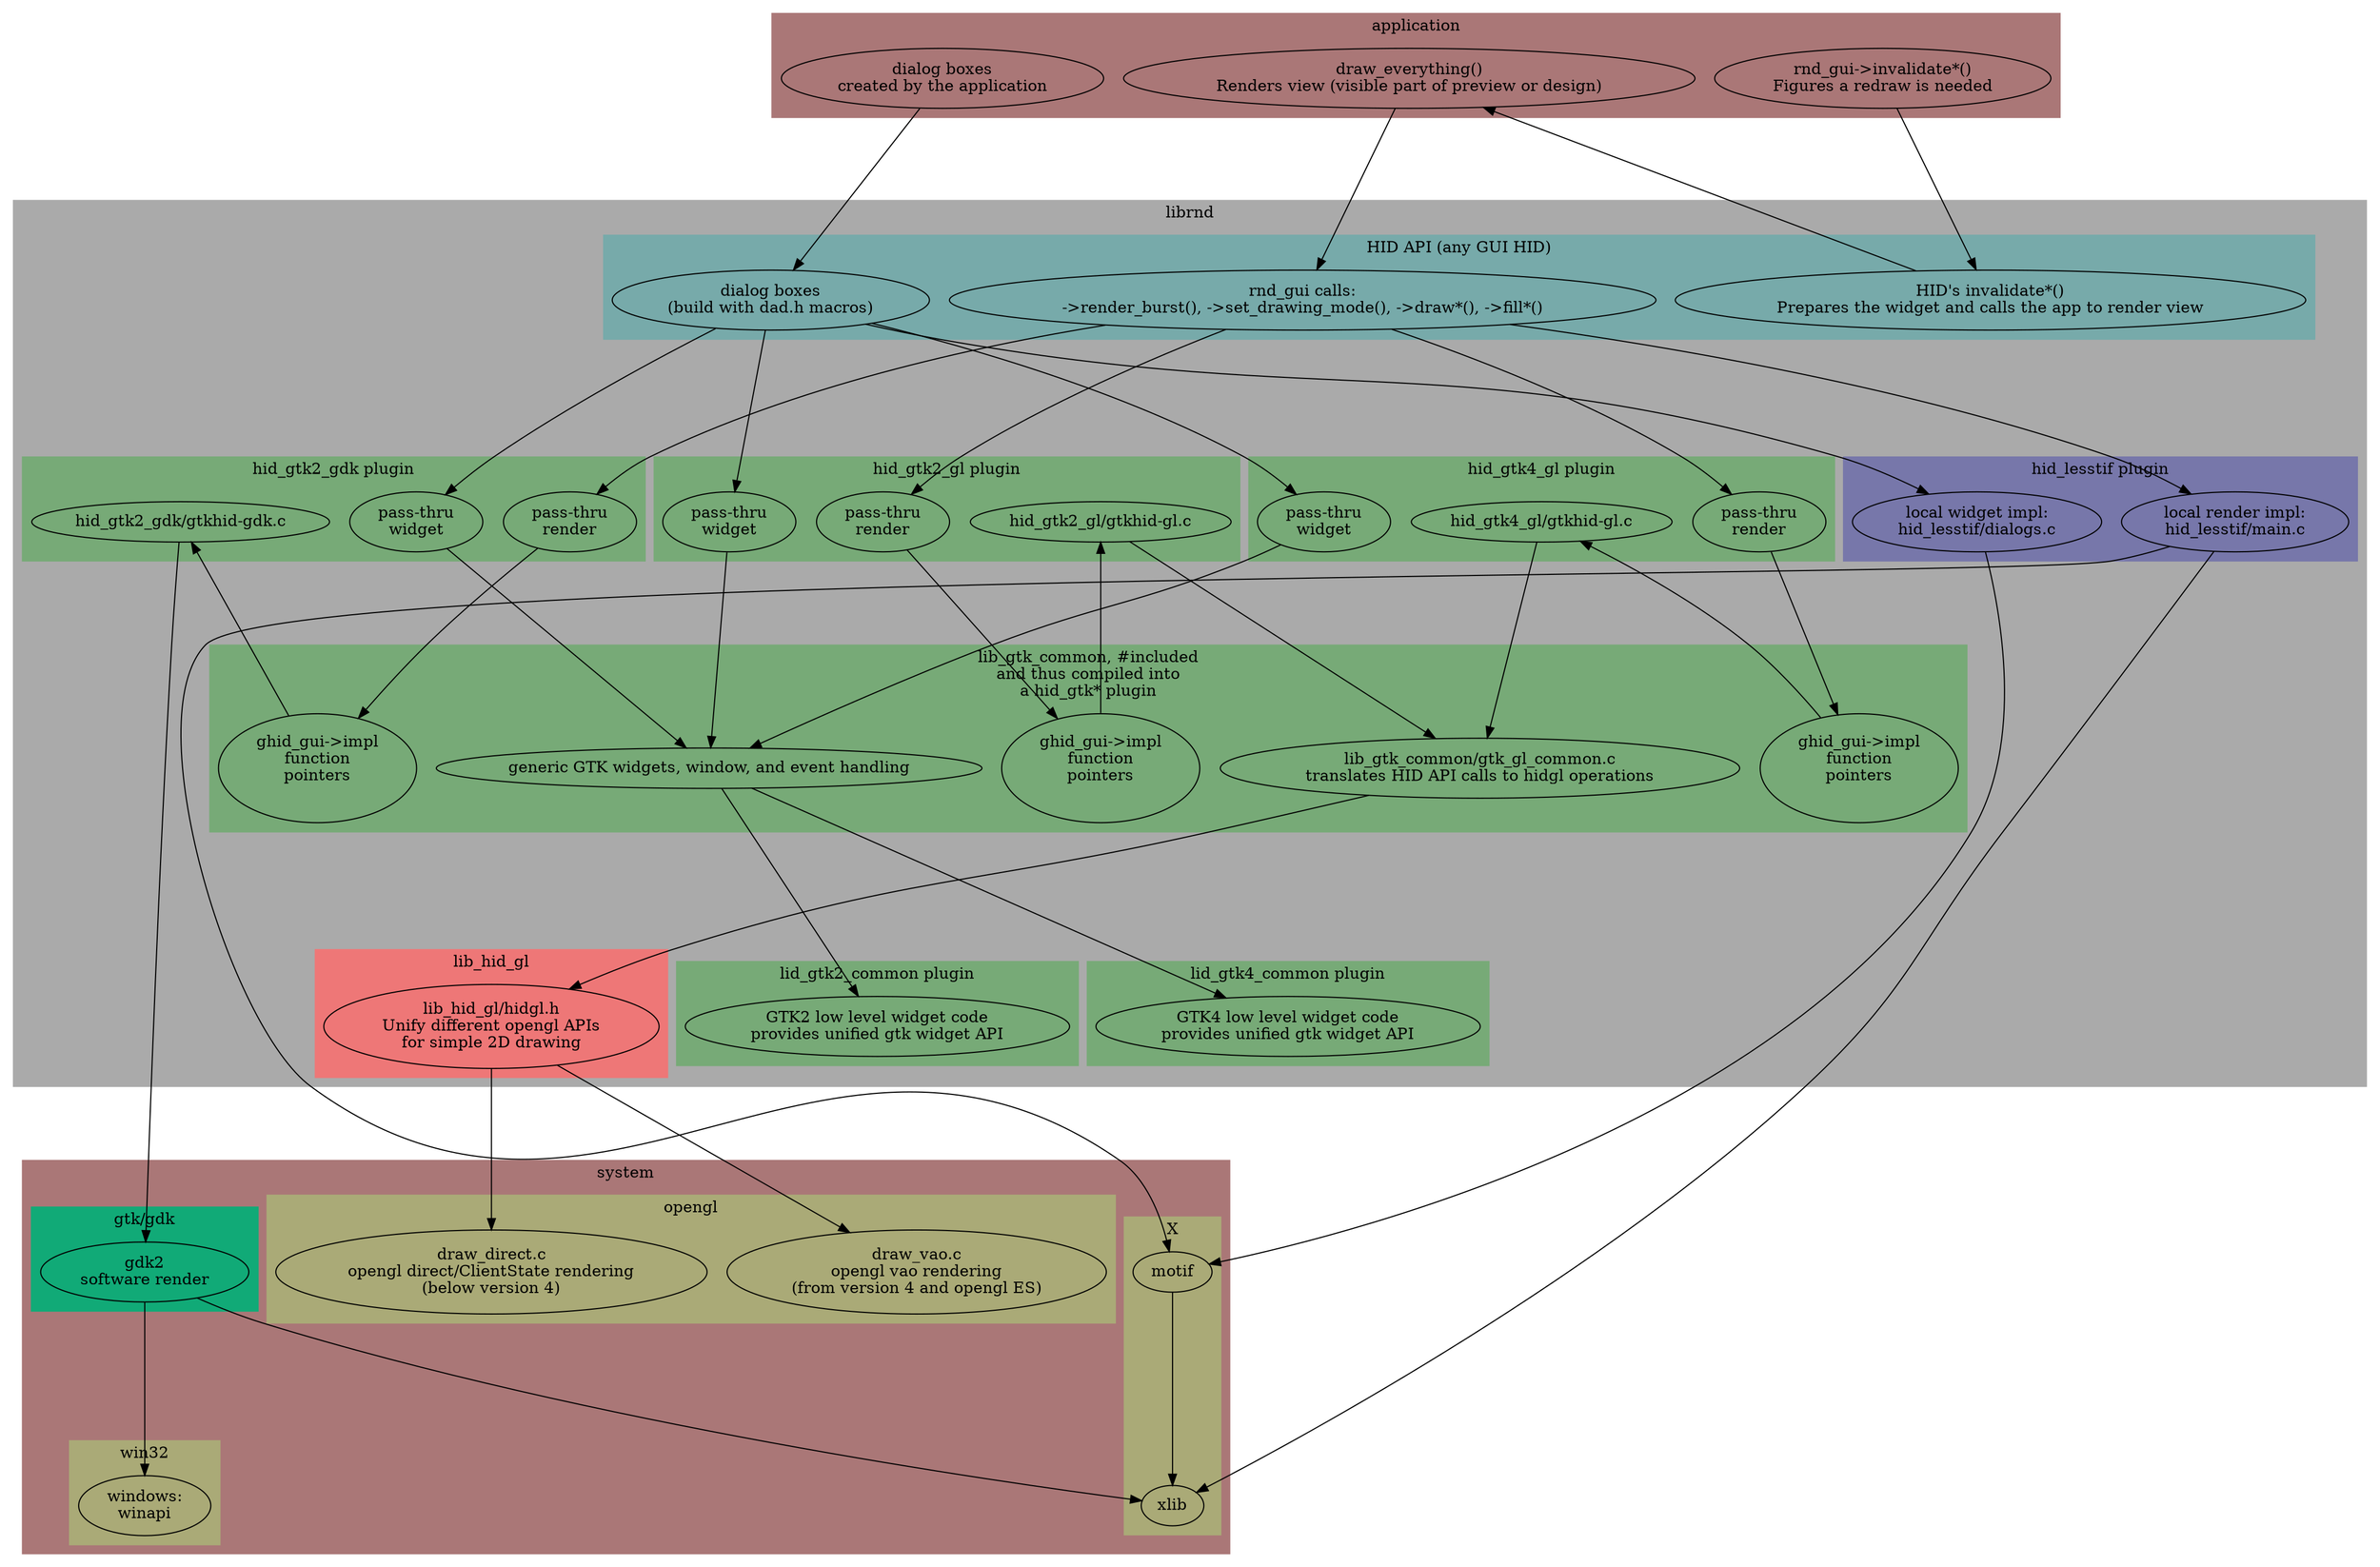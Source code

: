 digraph render {
	ranksep=2;

	subgraph cluster_0 {
		label="application"
		color="#aa7777";
		style=filled;

		rnd_gui_inv [label="rnd_gui->invalidate*()\nFigures a redraw is needed"]
		draw_everything [label="draw_everything()\nRenders view (visible part of preview or design)"]
		dialogs [label="dialog boxes\ncreated by the application"]
	}

	subgraph cluster_100 {
		label="librnd"
		color="#aaaaaa";
		style=filled;


		subgraph cluster_1 {
			label="HID API (any GUI HID)"
			color="#77aaaa";
			style=filled;

			hid_inv [label="HID's invalidate*()\nPrepares the widget and calls the app to render view"]
			rnd_gui_draw [label="rnd_gui calls:\n->render_burst(), ->set_drawing_mode(), ->draw*(), ->fill*()"]
			rnd_gui_dad  [label="dialog boxes\n(build with dad.h macros)"]
		}

		subgraph cluster_2 {
			color="#77aa77";
			style=filled;

			label="lib_gtk_common, #included\nand thus compiled into\na hid_gtk* plugin"
			render_gtk_common_gtk2_gl [label="ghid_gui->impl\nfunction\npointers\n\n"]
			render_gtk_common_gtk2_gdk [label="ghid_gui->impl\nfunction\npointers\n\n"]
			render_gtk_common_gtk4_gl [label="ghid_gui->impl\nfunction\npointers\n\n"]
			gtk_gl_common [label="lib_gtk_common/gtk_gl_common.c\ntranslates HID API calls to hidgl operations"]
			gtk_widgets [label="generic GTK widgets, window, and event handling"]
		}

		subgraph cluster_3 {
			label="hid_gtk2_gdk plugin"
			color="#77aa77";
			style=filled;

			render_gdk [label="hid_gtk2_gdk/gtkhid-gdk.c"]
			gtk2_gdk_pass_render [label="pass-thru\nrender"]
			gtk2_gdk_pass_widget [label="pass-thru\nwidget"]
		}

		subgraph cluster_4 {
			label="hid_gtk2_gl plugin"
			color="#77aa77";
			style=filled;

			render_gtk2_gl [label="hid_gtk2_gl/gtkhid-gl.c"]
			gtk2_gl_pass_render [label="pass-thru\nrender"]
			gtk2_gl_pass_widget [label="pass-thru\nwidget"]
		}

		subgraph cluster_5 {
			label="hid_gtk4_gl plugin"
			color="#77aa77";
			style=filled;

			render_gtk4_gl [label="hid_gtk4_gl/gtkhid-gl.c"]
			gtk4_gl_pass_render [label="pass-thru\nrender"]
			gtk4_gl_pass_widget [label="pass-thru\nwidget"]
		}

		subgraph cluster_6 {
			label="hid_lesstif plugin"
			color="#7777aa";
			style=filled;

			render_lesstif [label="local render impl:\nhid_lesstif/main.c"]
			widget_lesstif [label="local widget impl:\nhid_lesstif/dialogs.c"]
		}

		subgraph cluster_7 {
			label="lid_gtk2_common plugin"
			color="#77aa77";
			style=filled;

			gtk2_common [label="GTK2 low level widget code\nprovides unified gtk widget API"]
		}

		subgraph cluster_8 {
			label="lid_gtk4_common plugin"
			color="#77aa77";
			style=filled;

			gtk4_common [label="GTK4 low level widget code\nprovides unified gtk widget API"]
		}


		subgraph cluster_9 {
			label="lib_hid_gl"
			color="#ee7777";
			style=filled;

			hidgl [label="lib_hid_gl/hidgl.h\nUnify different opengl APIs\nfor simple 2D drawing"]
		}
	}

	subgraph cluster_200 {
		label="system"
		color="#aa7777";
		style=filled;

		subgraph cluster_20 {
			label="gtk/gdk"
			color="#11aa77";
			style=filled;

			gdk [label="gdk2\nsoftware render"]
		}

		subgraph cluster_30 {
			label="opengl"
			color="#aaaa77";
			style=filled;

			opengl_direct [label="draw_direct.c\nopengl direct/ClientState rendering\n(below version 4)"]
			opengl_vao    [label="draw_vao.c\nopengl vao rendering\n(from version 4 and opengl ES)"]
		}

		subgraph cluster_40 {
			label="X"
			color="#aaaa77";
			style=filled;

			motif
			xlib
		}

		subgraph cluster_41 {
			label="win32"
			color="#aaaa77";
			style=filled;

			win32 [label="windows:\nwinapi"]
		}
	}

	rnd_gui_inv -> hid_inv
	hid_inv -> draw_everything
	draw_everything -> rnd_gui_draw

# gtk pass_render-thru render
	rnd_gui_draw -> gtk2_gdk_pass_render
	gtk2_gdk_pass_render -> render_gtk_common_gtk2_gdk
	rnd_gui_draw -> gtk2_gl_pass_render
	gtk2_gl_pass_render -> render_gtk_common_gtk2_gl
	rnd_gui_draw -> gtk4_gl_pass_render
	gtk4_gl_pass_render -> render_gtk_common_gtk4_gl

# gtk render backend
	render_gtk_common_gtk2_gdk -> render_gdk
	render_gdk -> gdk
	render_gtk_common_gtk2_gl -> render_gtk2_gl
	render_gtk2_gl -> gtk_gl_common
	render_gtk_common_gtk4_gl -> render_gtk4_gl
	render_gtk4_gl -> gtk_gl_common

# gtk widgets
	dialogs -> rnd_gui_dad
	rnd_gui_dad -> gtk2_gdk_pass_widget
	gtk2_gdk_pass_widget -> gtk_widgets
	rnd_gui_dad -> gtk2_gl_pass_widget
	gtk2_gl_pass_widget -> gtk_widgets
	rnd_gui_dad -> gtk4_gl_pass_widget
	gtk4_gl_pass_widget -> gtk_widgets
	gtk_widgets -> gtk2_common
	gtk_widgets -> gtk4_common


# opengl side
	gtk_gl_common -> hidgl
	hidgl -> opengl_direct
	hidgl -> opengl_vao

# lesstif
	rnd_gui_dad -> widget_lesstif
	widget_lesstif -> motif
	rnd_gui_draw -> render_lesstif
	render_lesstif -> motif
	render_lesstif -> xlib
	motif -> xlib


# gdk low level
	gdk->xlib
	gdk->win32

}